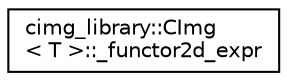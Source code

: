 digraph G
{
  edge [fontname="Helvetica",fontsize="10",labelfontname="Helvetica",labelfontsize="10"];
  node [fontname="Helvetica",fontsize="10",shape=record];
  rankdir="LR";
  Node1 [label="cimg_library::CImg\l\< T \>::_functor2d_expr",height=0.2,width=0.4,color="black", fillcolor="white", style="filled",URL="$structcimg__library_1_1_c_img_1_1__functor2d__expr.html"];
}
